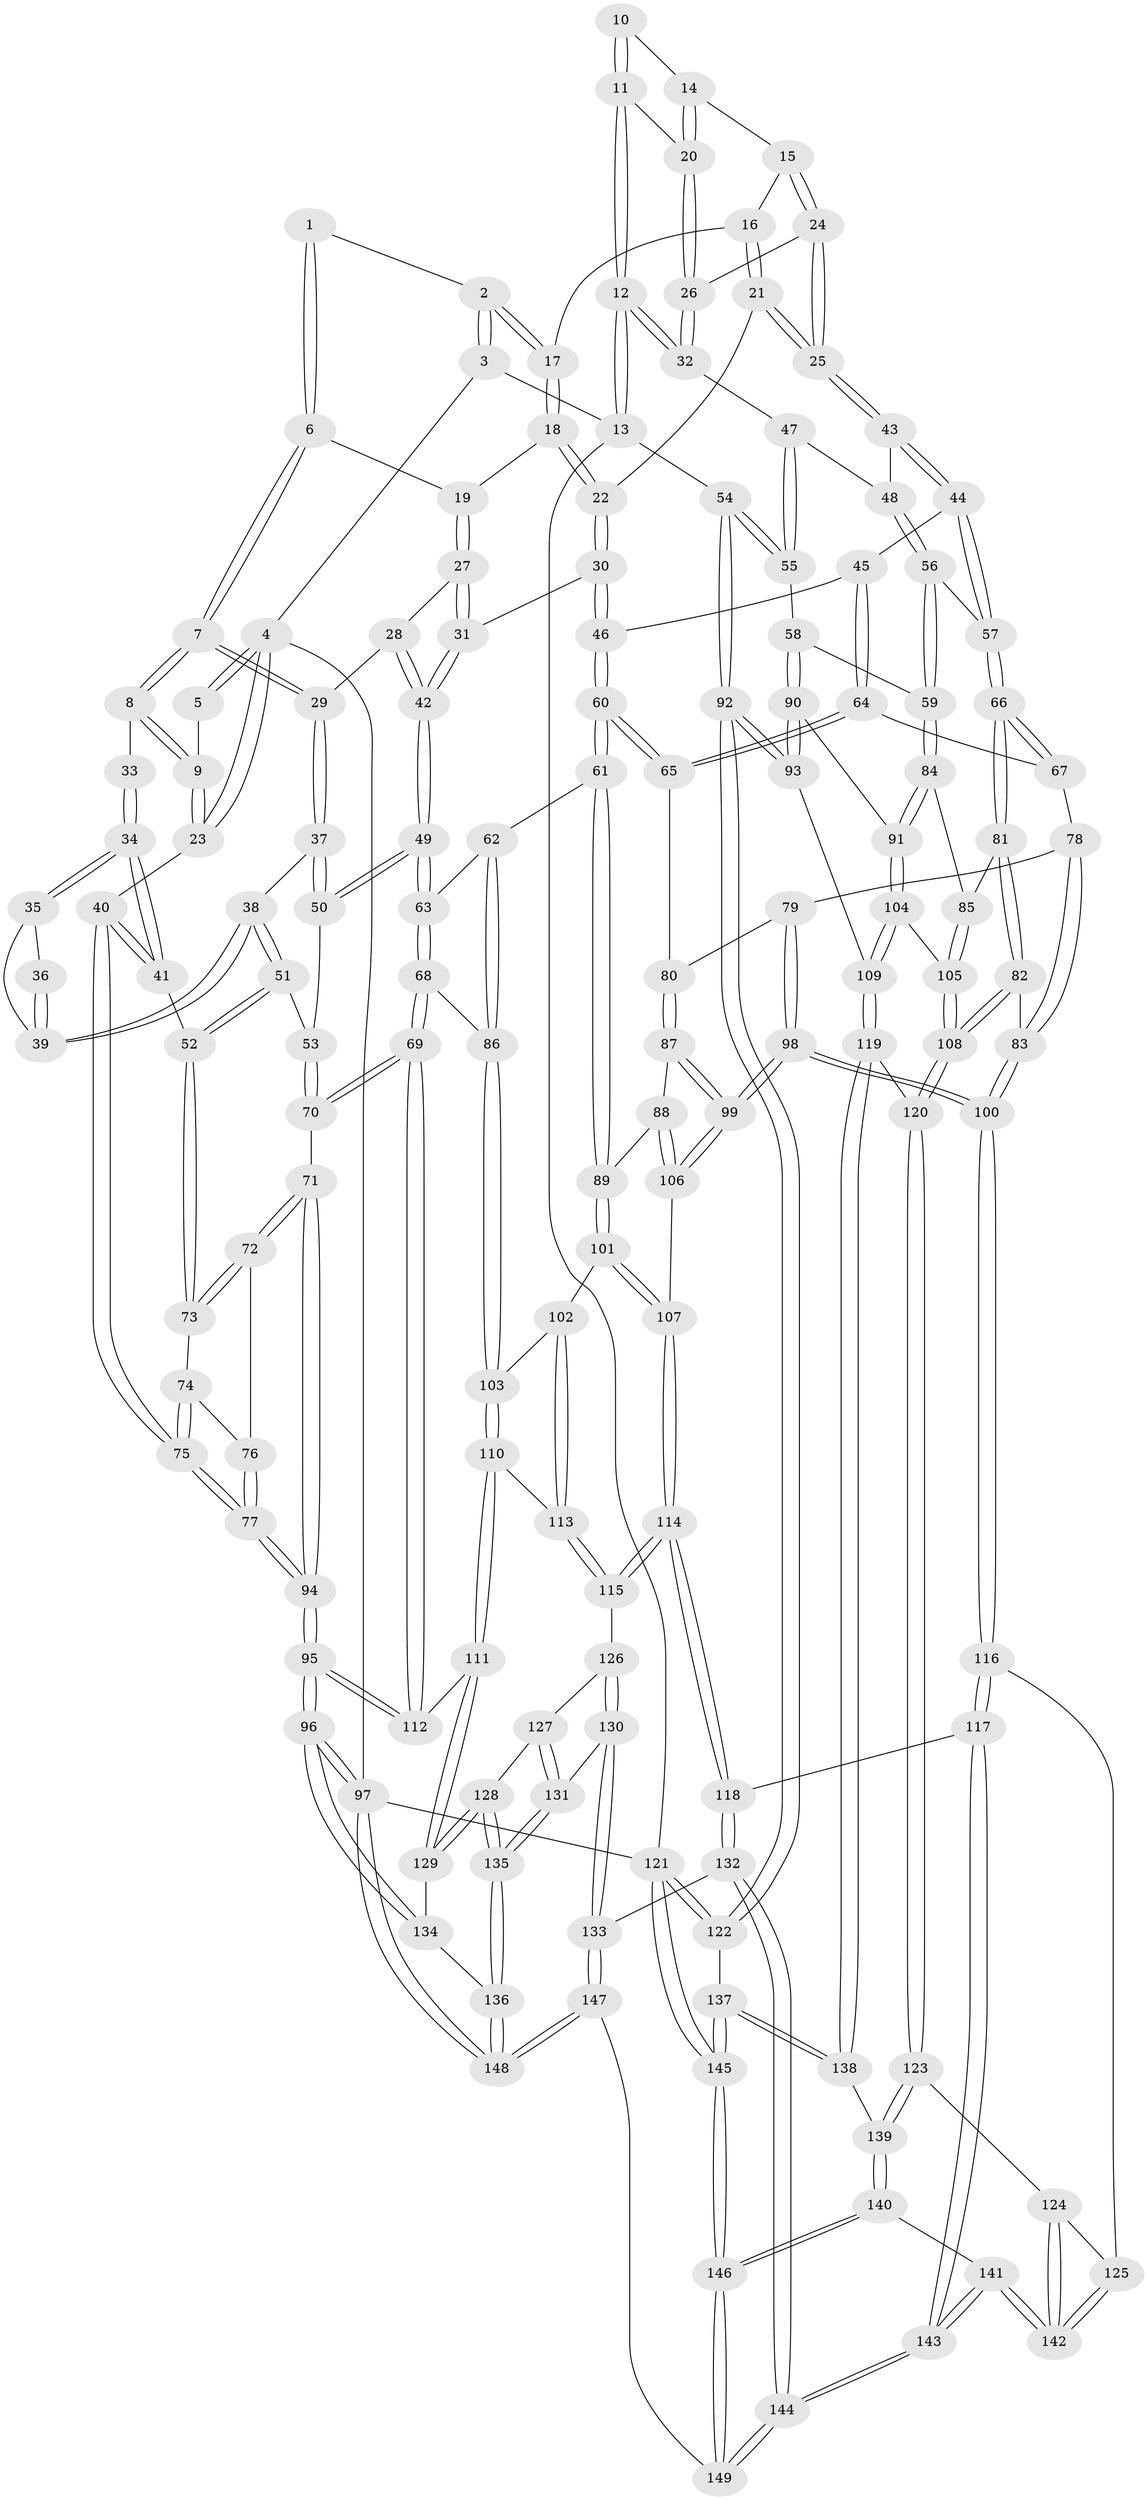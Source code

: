 // coarse degree distribution, {5: 0.23728813559322035, 9: 0.01694915254237288, 3: 0.288135593220339, 4: 0.2711864406779661, 6: 0.1016949152542373, 2: 0.06779661016949153, 8: 0.01694915254237288}
// Generated by graph-tools (version 1.1) at 2025/21/03/04/25 18:21:13]
// undirected, 149 vertices, 369 edges
graph export_dot {
graph [start="1"]
  node [color=gray90,style=filled];
  1 [pos="+0.32323308624729075+0"];
  2 [pos="+0.5953721378313226+0"];
  3 [pos="+0.8091276780072192+0"];
  4 [pos="+0+0"];
  5 [pos="+0.13077065140017552+0"];
  6 [pos="+0.30037217037522046+0.07669266309251865"];
  7 [pos="+0.20371303753803238+0.1356746111899241"];
  8 [pos="+0.20279612513888187+0.13546646828830972"];
  9 [pos="+0.12111535691067514+0.06939320992286063"];
  10 [pos="+0.8107102143224456+0"];
  11 [pos="+0.8756164913252374+0.037170425080248384"];
  12 [pos="+1+0.18892283298706916"];
  13 [pos="+1+0.19606240481175558"];
  14 [pos="+0.7425025369729019+0.09032960049229286"];
  15 [pos="+0.6663796231613929+0.1087585446015744"];
  16 [pos="+0.6357016886867098+0.04788379651063026"];
  17 [pos="+0.5851792829561838+0"];
  18 [pos="+0.4593450374586872+0.12298795468013954"];
  19 [pos="+0.3941804676467815+0.1289238873766227"];
  20 [pos="+0.8424362010186496+0.13310289495511998"];
  21 [pos="+0.5329984574684535+0.19581414209652012"];
  22 [pos="+0.512888616158015+0.19489765750075425"];
  23 [pos="+0+0.1857551833193318"];
  24 [pos="+0.6758238801520429+0.1972967705365495"];
  25 [pos="+0.6641891722695248+0.22445543228298864"];
  26 [pos="+0.8422577430691776+0.13541565719699963"];
  27 [pos="+0.37091913975879565+0.1996634043270796"];
  28 [pos="+0.3114457414212556+0.2354043947133142"];
  29 [pos="+0.2313806177390497+0.21621351711535114"];
  30 [pos="+0.46913756341991136+0.3171636227066005"];
  31 [pos="+0.4178912554903372+0.3204864951235096"];
  32 [pos="+0.8909878120996266+0.2362028742852046"];
  33 [pos="+0.15462506083985864+0.1745121399995725"];
  34 [pos="+0+0.2536756572531446"];
  35 [pos="+0.07096142121215017+0.25801964203513855"];
  36 [pos="+0.13905636189496745+0.20642713282741457"];
  37 [pos="+0.2241768146498576+0.2512841423947354"];
  38 [pos="+0.13576175082858702+0.2831142997657105"];
  39 [pos="+0.12747158077789153+0.27413503798722516"];
  40 [pos="+0+0.2402633994311356"];
  41 [pos="+0+0.25872400992488426"];
  42 [pos="+0.353962256225526+0.35418438511373895"];
  43 [pos="+0.667144578620217+0.2344636900334146"];
  44 [pos="+0.6356271636529474+0.3297653901250699"];
  45 [pos="+0.5907092840897131+0.35733371215179366"];
  46 [pos="+0.48052275857312005+0.3279044831189344"];
  47 [pos="+0.89030929561833+0.23743355907548203"];
  48 [pos="+0.7961065702565743+0.29182144689277056"];
  49 [pos="+0.32329125463472136+0.38593960883863565"];
  50 [pos="+0.24757206150100283+0.3627107083417015"];
  51 [pos="+0.12816643906603342+0.3860665347592675"];
  52 [pos="+0.10758174492575594+0.3997310539290319"];
  53 [pos="+0.24638219061969474+0.36319837089721096"];
  54 [pos="+1+0.4884411498459071"];
  55 [pos="+0.9381560691291491+0.44010937165007497"];
  56 [pos="+0.7780739210212523+0.44398123135234685"];
  57 [pos="+0.7689392715047603+0.44587524479849594"];
  58 [pos="+0.8514040986533807+0.46737737842083454"];
  59 [pos="+0.836785040773709+0.46520514334083146"];
  60 [pos="+0.4801307939403874+0.49687034935757307"];
  61 [pos="+0.4606464831810475+0.5068267320989966"];
  62 [pos="+0.4159786539155156+0.4965559361492299"];
  63 [pos="+0.33512333487121304+0.4351943711857968"];
  64 [pos="+0.5853528869665817+0.4634761196276152"];
  65 [pos="+0.5331928062603121+0.4982174209759948"];
  66 [pos="+0.7234936387745605+0.4841196313996984"];
  67 [pos="+0.6611249734505595+0.48905548756284845"];
  68 [pos="+0.2326016066616355+0.5736095409462737"];
  69 [pos="+0.1826729976923662+0.6047918474821901"];
  70 [pos="+0.17439747233464664+0.5942773751008278"];
  71 [pos="+0.14676730618679837+0.5672785472703776"];
  72 [pos="+0.1308129236268429+0.5317422034229391"];
  73 [pos="+0.10914130269577701+0.4463155885530004"];
  74 [pos="+0+0.48648952045958344"];
  75 [pos="+0+0.492348230288435"];
  76 [pos="+0.0543443986796517+0.5156176977647307"];
  77 [pos="+0+0.5722766332673849"];
  78 [pos="+0.640738676995885+0.5356811003518192"];
  79 [pos="+0.5852815114133545+0.5629073952823892"];
  80 [pos="+0.53483461435627+0.5013756393898532"];
  81 [pos="+0.716624317421315+0.5808305220630079"];
  82 [pos="+0.6575538143131896+0.6740492030065358"];
  83 [pos="+0.6379027267858192+0.6767273009286533"];
  84 [pos="+0.795920936239404+0.5805237322174188"];
  85 [pos="+0.7793056923426925+0.5989654220365087"];
  86 [pos="+0.35211883578378406+0.5792420969653066"];
  87 [pos="+0.538883404527245+0.5838347452009175"];
  88 [pos="+0.503408442390113+0.6046430172338759"];
  89 [pos="+0.45962401974737266+0.5501787503920277"];
  90 [pos="+0.8796954648843314+0.6157950704350368"];
  91 [pos="+0.8677665338587688+0.6238235625990395"];
  92 [pos="+1+0.6615099012622511"];
  93 [pos="+1+0.6817105662942284"];
  94 [pos="+0+0.5928909707911499"];
  95 [pos="+0+0.8565656991969451"];
  96 [pos="+0+0.9982873989061232"];
  97 [pos="+0+1"];
  98 [pos="+0.6223521894898968+0.6696627654122925"];
  99 [pos="+0.5907974268127932+0.6572538853193446"];
  100 [pos="+0.6329012361339843+0.678315240211115"];
  101 [pos="+0.42302943610655364+0.6302644213642591"];
  102 [pos="+0.40704498169796893+0.6377413421063277"];
  103 [pos="+0.39011582325279487+0.6363000732104901"];
  104 [pos="+0.8203853335045611+0.6672681660308287"];
  105 [pos="+0.8105984014302094+0.6694896515984383"];
  106 [pos="+0.5172036007909998+0.6429742880454778"];
  107 [pos="+0.4809537255160955+0.6609213901502069"];
  108 [pos="+0.7507295781172559+0.7137506079686375"];
  109 [pos="+0.9267747837770868+0.7672349881370047"];
  110 [pos="+0.2995362724372739+0.6991963696735369"];
  111 [pos="+0.22365120725897505+0.7101985876627827"];
  112 [pos="+0.18309749872135847+0.6516560317516874"];
  113 [pos="+0.4255326779499391+0.7504618254975052"];
  114 [pos="+0.47160077524531063+0.7730568385274734"];
  115 [pos="+0.4321484346664366+0.7575185330204524"];
  116 [pos="+0.568097139400546+0.8003743976814742"];
  117 [pos="+0.5650653321408733+0.8017665802851996"];
  118 [pos="+0.5100269178005621+0.8092285149005615"];
  119 [pos="+0.8995834427882872+0.7982930811720078"];
  120 [pos="+0.7563710999588393+0.7303561047163312"];
  121 [pos="+1+1"];
  122 [pos="+1+0.7868500849875261"];
  123 [pos="+0.7475878998617695+0.8249493354343501"];
  124 [pos="+0.7197017454810075+0.8298557745668129"];
  125 [pos="+0.6089530698733351+0.8233308203608553"];
  126 [pos="+0.37726012317328117+0.7901927939267602"];
  127 [pos="+0.3724419407319286+0.7915253580871267"];
  128 [pos="+0.2537676281420496+0.7900658226731099"];
  129 [pos="+0.2256156229615518+0.7365100551266777"];
  130 [pos="+0.39227863412451447+0.8977396374649098"];
  131 [pos="+0.34728569717507135+0.8856619568750521"];
  132 [pos="+0.4626041425391975+0.8799963787994249"];
  133 [pos="+0.4189295961428693+0.9081728729765987"];
  134 [pos="+0.14535947822898757+0.814208557082109"];
  135 [pos="+0.2738327112069121+0.8756403588969685"];
  136 [pos="+0.1779960495992593+1"];
  137 [pos="+0.8986302702721702+0.8800943838751802"];
  138 [pos="+0.8813125270832741+0.8529248435580887"];
  139 [pos="+0.7881200164304093+0.8712623966927752"];
  140 [pos="+0.7529364859146054+0.962111989969695"];
  141 [pos="+0.6744131108502711+0.9333146621751336"];
  142 [pos="+0.6732407893576715+0.9298150048850375"];
  143 [pos="+0.5908352342685854+0.9875900228821823"];
  144 [pos="+0.5732875729729011+1"];
  145 [pos="+1+1"];
  146 [pos="+0.8890738922619288+1"];
  147 [pos="+0.38059822569091134+1"];
  148 [pos="+0.06042047000999063+1"];
  149 [pos="+0.5464756674724947+1"];
  1 -- 2;
  1 -- 6;
  1 -- 6;
  2 -- 3;
  2 -- 3;
  2 -- 17;
  2 -- 17;
  3 -- 4;
  3 -- 13;
  4 -- 5;
  4 -- 5;
  4 -- 23;
  4 -- 23;
  4 -- 97;
  5 -- 9;
  6 -- 7;
  6 -- 7;
  6 -- 19;
  7 -- 8;
  7 -- 8;
  7 -- 29;
  7 -- 29;
  8 -- 9;
  8 -- 9;
  8 -- 33;
  9 -- 23;
  9 -- 23;
  10 -- 11;
  10 -- 11;
  10 -- 14;
  11 -- 12;
  11 -- 12;
  11 -- 20;
  12 -- 13;
  12 -- 13;
  12 -- 32;
  12 -- 32;
  13 -- 54;
  13 -- 121;
  14 -- 15;
  14 -- 20;
  14 -- 20;
  15 -- 16;
  15 -- 24;
  15 -- 24;
  16 -- 17;
  16 -- 21;
  16 -- 21;
  17 -- 18;
  17 -- 18;
  18 -- 19;
  18 -- 22;
  18 -- 22;
  19 -- 27;
  19 -- 27;
  20 -- 26;
  20 -- 26;
  21 -- 22;
  21 -- 25;
  21 -- 25;
  22 -- 30;
  22 -- 30;
  23 -- 40;
  24 -- 25;
  24 -- 25;
  24 -- 26;
  25 -- 43;
  25 -- 43;
  26 -- 32;
  26 -- 32;
  27 -- 28;
  27 -- 31;
  27 -- 31;
  28 -- 29;
  28 -- 42;
  28 -- 42;
  29 -- 37;
  29 -- 37;
  30 -- 31;
  30 -- 46;
  30 -- 46;
  31 -- 42;
  31 -- 42;
  32 -- 47;
  33 -- 34;
  33 -- 34;
  34 -- 35;
  34 -- 35;
  34 -- 41;
  34 -- 41;
  35 -- 36;
  35 -- 39;
  36 -- 39;
  36 -- 39;
  37 -- 38;
  37 -- 50;
  37 -- 50;
  38 -- 39;
  38 -- 39;
  38 -- 51;
  38 -- 51;
  40 -- 41;
  40 -- 41;
  40 -- 75;
  40 -- 75;
  41 -- 52;
  42 -- 49;
  42 -- 49;
  43 -- 44;
  43 -- 44;
  43 -- 48;
  44 -- 45;
  44 -- 57;
  44 -- 57;
  45 -- 46;
  45 -- 64;
  45 -- 64;
  46 -- 60;
  46 -- 60;
  47 -- 48;
  47 -- 55;
  47 -- 55;
  48 -- 56;
  48 -- 56;
  49 -- 50;
  49 -- 50;
  49 -- 63;
  49 -- 63;
  50 -- 53;
  51 -- 52;
  51 -- 52;
  51 -- 53;
  52 -- 73;
  52 -- 73;
  53 -- 70;
  53 -- 70;
  54 -- 55;
  54 -- 55;
  54 -- 92;
  54 -- 92;
  55 -- 58;
  56 -- 57;
  56 -- 59;
  56 -- 59;
  57 -- 66;
  57 -- 66;
  58 -- 59;
  58 -- 90;
  58 -- 90;
  59 -- 84;
  59 -- 84;
  60 -- 61;
  60 -- 61;
  60 -- 65;
  60 -- 65;
  61 -- 62;
  61 -- 89;
  61 -- 89;
  62 -- 63;
  62 -- 86;
  62 -- 86;
  63 -- 68;
  63 -- 68;
  64 -- 65;
  64 -- 65;
  64 -- 67;
  65 -- 80;
  66 -- 67;
  66 -- 67;
  66 -- 81;
  66 -- 81;
  67 -- 78;
  68 -- 69;
  68 -- 69;
  68 -- 86;
  69 -- 70;
  69 -- 70;
  69 -- 112;
  69 -- 112;
  70 -- 71;
  71 -- 72;
  71 -- 72;
  71 -- 94;
  71 -- 94;
  72 -- 73;
  72 -- 73;
  72 -- 76;
  73 -- 74;
  74 -- 75;
  74 -- 75;
  74 -- 76;
  75 -- 77;
  75 -- 77;
  76 -- 77;
  76 -- 77;
  77 -- 94;
  77 -- 94;
  78 -- 79;
  78 -- 83;
  78 -- 83;
  79 -- 80;
  79 -- 98;
  79 -- 98;
  80 -- 87;
  80 -- 87;
  81 -- 82;
  81 -- 82;
  81 -- 85;
  82 -- 83;
  82 -- 108;
  82 -- 108;
  83 -- 100;
  83 -- 100;
  84 -- 85;
  84 -- 91;
  84 -- 91;
  85 -- 105;
  85 -- 105;
  86 -- 103;
  86 -- 103;
  87 -- 88;
  87 -- 99;
  87 -- 99;
  88 -- 89;
  88 -- 106;
  88 -- 106;
  89 -- 101;
  89 -- 101;
  90 -- 91;
  90 -- 93;
  90 -- 93;
  91 -- 104;
  91 -- 104;
  92 -- 93;
  92 -- 93;
  92 -- 122;
  92 -- 122;
  93 -- 109;
  94 -- 95;
  94 -- 95;
  95 -- 96;
  95 -- 96;
  95 -- 112;
  95 -- 112;
  96 -- 97;
  96 -- 97;
  96 -- 134;
  96 -- 134;
  97 -- 148;
  97 -- 148;
  97 -- 121;
  98 -- 99;
  98 -- 99;
  98 -- 100;
  98 -- 100;
  99 -- 106;
  99 -- 106;
  100 -- 116;
  100 -- 116;
  101 -- 102;
  101 -- 107;
  101 -- 107;
  102 -- 103;
  102 -- 113;
  102 -- 113;
  103 -- 110;
  103 -- 110;
  104 -- 105;
  104 -- 109;
  104 -- 109;
  105 -- 108;
  105 -- 108;
  106 -- 107;
  107 -- 114;
  107 -- 114;
  108 -- 120;
  108 -- 120;
  109 -- 119;
  109 -- 119;
  110 -- 111;
  110 -- 111;
  110 -- 113;
  111 -- 112;
  111 -- 129;
  111 -- 129;
  113 -- 115;
  113 -- 115;
  114 -- 115;
  114 -- 115;
  114 -- 118;
  114 -- 118;
  115 -- 126;
  116 -- 117;
  116 -- 117;
  116 -- 125;
  117 -- 118;
  117 -- 143;
  117 -- 143;
  118 -- 132;
  118 -- 132;
  119 -- 120;
  119 -- 138;
  119 -- 138;
  120 -- 123;
  120 -- 123;
  121 -- 122;
  121 -- 122;
  121 -- 145;
  121 -- 145;
  122 -- 137;
  123 -- 124;
  123 -- 139;
  123 -- 139;
  124 -- 125;
  124 -- 142;
  124 -- 142;
  125 -- 142;
  125 -- 142;
  126 -- 127;
  126 -- 130;
  126 -- 130;
  127 -- 128;
  127 -- 131;
  127 -- 131;
  128 -- 129;
  128 -- 129;
  128 -- 135;
  128 -- 135;
  129 -- 134;
  130 -- 131;
  130 -- 133;
  130 -- 133;
  131 -- 135;
  131 -- 135;
  132 -- 133;
  132 -- 144;
  132 -- 144;
  133 -- 147;
  133 -- 147;
  134 -- 136;
  135 -- 136;
  135 -- 136;
  136 -- 148;
  136 -- 148;
  137 -- 138;
  137 -- 138;
  137 -- 145;
  137 -- 145;
  138 -- 139;
  139 -- 140;
  139 -- 140;
  140 -- 141;
  140 -- 146;
  140 -- 146;
  141 -- 142;
  141 -- 142;
  141 -- 143;
  141 -- 143;
  143 -- 144;
  143 -- 144;
  144 -- 149;
  144 -- 149;
  145 -- 146;
  145 -- 146;
  146 -- 149;
  146 -- 149;
  147 -- 148;
  147 -- 148;
  147 -- 149;
}
